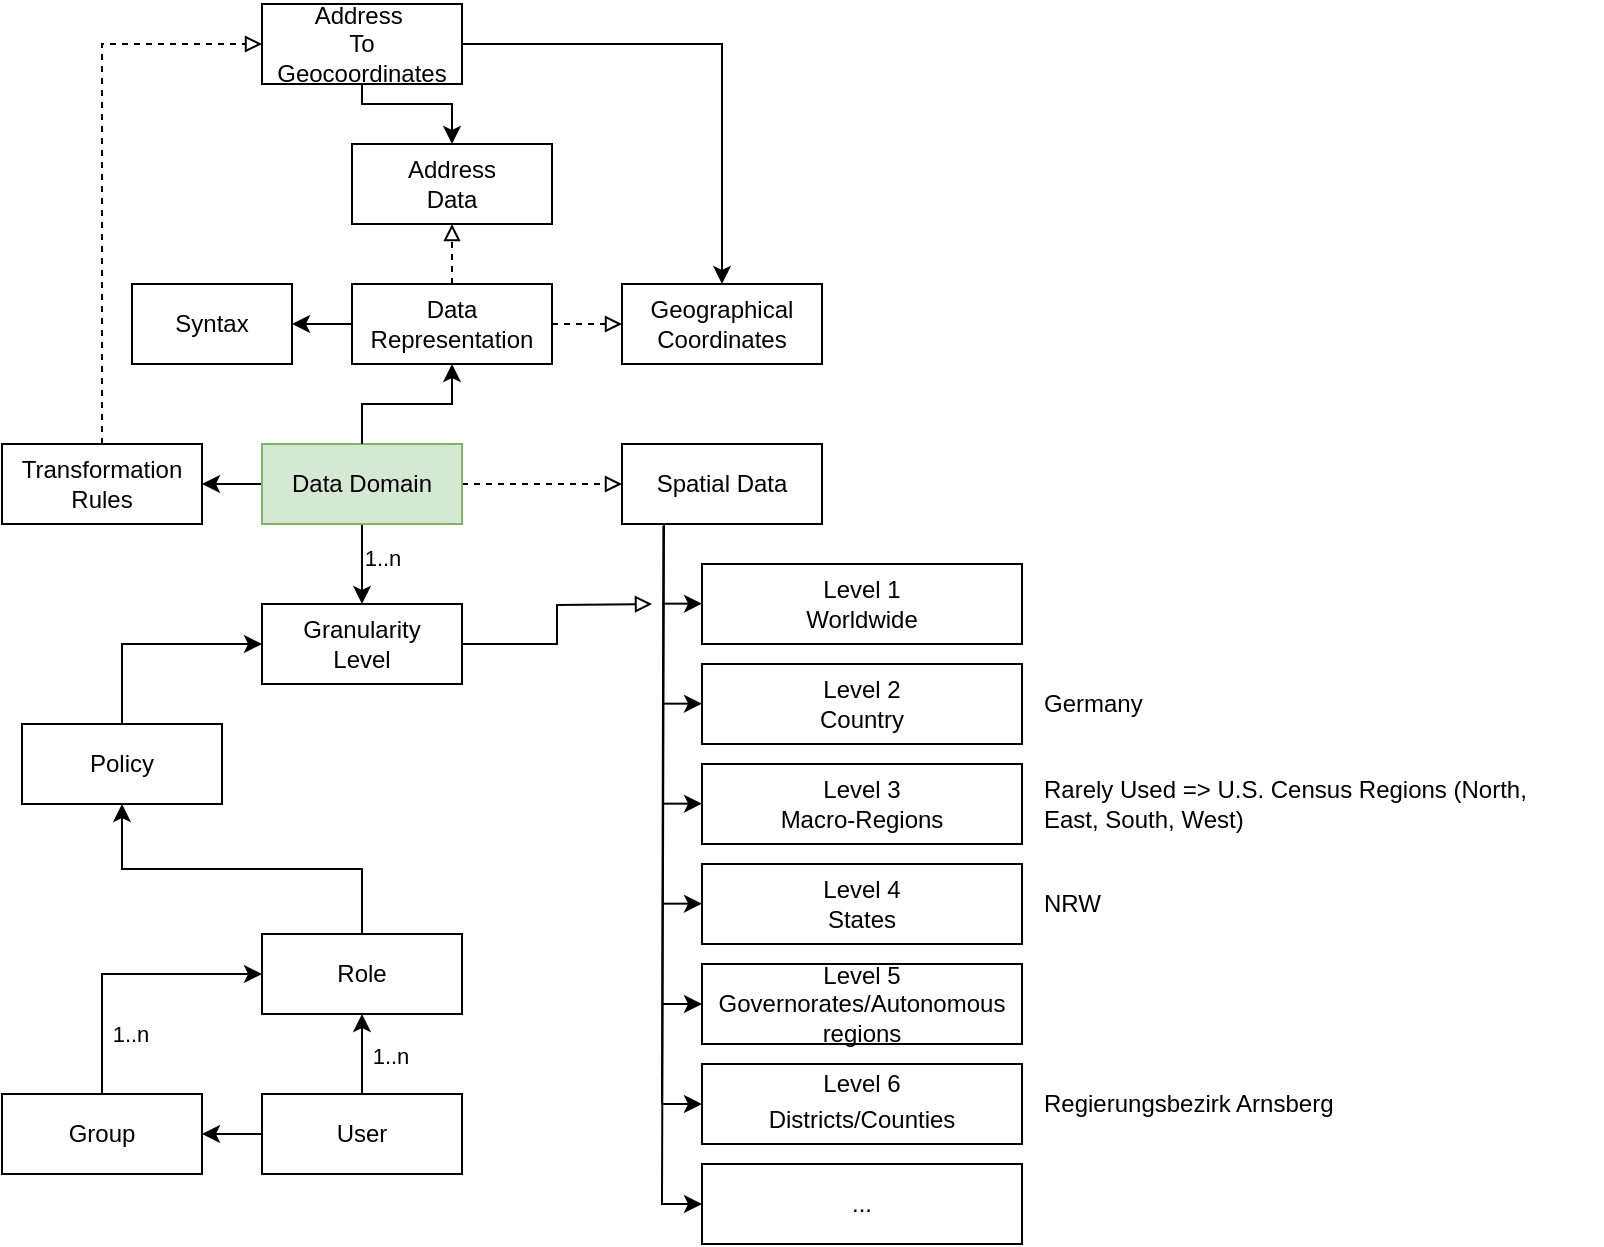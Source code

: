 <mxfile version="28.2.1" pages="2">
  <diagram name="Page-1" id="aw-RRsx1uJZYShowe6nO">
    <mxGraphModel dx="1716" dy="1195" grid="1" gridSize="10" guides="1" tooltips="1" connect="1" arrows="1" fold="1" page="1" pageScale="1" pageWidth="850" pageHeight="1100" math="0" shadow="0">
      <root>
        <mxCell id="0" />
        <mxCell id="1" parent="0" />
        <mxCell id="dCTxIKSOGZd6r2cbZSmC-4" style="edgeStyle=orthogonalEdgeStyle;rounded=0;orthogonalLoop=1;jettySize=auto;html=1;exitX=1;exitY=0.5;exitDx=0;exitDy=0;dashed=1;entryX=0;entryY=0.5;entryDx=0;entryDy=0;endArrow=block;endFill=0;" parent="1" source="dCTxIKSOGZd6r2cbZSmC-2" target="dCTxIKSOGZd6r2cbZSmC-3" edge="1">
          <mxGeometry relative="1" as="geometry">
            <mxPoint x="300" y="280" as="targetPoint" />
          </mxGeometry>
        </mxCell>
        <mxCell id="dCTxIKSOGZd6r2cbZSmC-6" style="edgeStyle=orthogonalEdgeStyle;rounded=0;orthogonalLoop=1;jettySize=auto;html=1;exitX=0.5;exitY=1;exitDx=0;exitDy=0;entryX=0.5;entryY=0;entryDx=0;entryDy=0;" parent="1" source="dCTxIKSOGZd6r2cbZSmC-2" target="dCTxIKSOGZd6r2cbZSmC-5" edge="1">
          <mxGeometry relative="1" as="geometry" />
        </mxCell>
        <mxCell id="dCTxIKSOGZd6r2cbZSmC-7" value="1..n" style="edgeLabel;html=1;align=center;verticalAlign=middle;resizable=0;points=[];" parent="dCTxIKSOGZd6r2cbZSmC-6" vertex="1" connectable="0">
          <mxGeometry x="-0.15" y="-2" relative="1" as="geometry">
            <mxPoint x="12" as="offset" />
          </mxGeometry>
        </mxCell>
        <mxCell id="fj1dRr-fl-aeqGP-18P_-13" style="edgeStyle=orthogonalEdgeStyle;rounded=0;orthogonalLoop=1;jettySize=auto;html=1;exitX=0;exitY=0.5;exitDx=0;exitDy=0;entryX=1;entryY=0.5;entryDx=0;entryDy=0;" parent="1" source="dCTxIKSOGZd6r2cbZSmC-2" target="fj1dRr-fl-aeqGP-18P_-12" edge="1">
          <mxGeometry relative="1" as="geometry" />
        </mxCell>
        <mxCell id="dCTxIKSOGZd6r2cbZSmC-2" value="Data Domain" style="rounded=0;whiteSpace=wrap;html=1;fillColor=#d5e8d4;strokeColor=#82b366;" parent="1" vertex="1">
          <mxGeometry x="155" y="230" width="100" height="40" as="geometry" />
        </mxCell>
        <mxCell id="dCTxIKSOGZd6r2cbZSmC-3" value="Spatial Data" style="rounded=0;whiteSpace=wrap;html=1;" parent="1" vertex="1">
          <mxGeometry x="335" y="230" width="100" height="40" as="geometry" />
        </mxCell>
        <mxCell id="fj1dRr-fl-aeqGP-18P_-17" style="edgeStyle=orthogonalEdgeStyle;rounded=0;orthogonalLoop=1;jettySize=auto;html=1;exitX=1;exitY=0.5;exitDx=0;exitDy=0;endArrow=block;endFill=0;" parent="1" source="dCTxIKSOGZd6r2cbZSmC-5" edge="1">
          <mxGeometry relative="1" as="geometry">
            <mxPoint x="350" y="310" as="targetPoint" />
          </mxGeometry>
        </mxCell>
        <mxCell id="dCTxIKSOGZd6r2cbZSmC-5" value="Granularity&lt;div&gt;Level&lt;/div&gt;" style="rounded=0;whiteSpace=wrap;html=1;" parent="1" vertex="1">
          <mxGeometry x="155" y="310" width="100" height="40" as="geometry" />
        </mxCell>
        <mxCell id="dCTxIKSOGZd6r2cbZSmC-8" value="Level 1&lt;div&gt;Worldwide&lt;/div&gt;" style="rounded=0;whiteSpace=wrap;html=1;" parent="1" vertex="1">
          <mxGeometry x="375" y="290" width="160" height="40" as="geometry" />
        </mxCell>
        <mxCell id="dCTxIKSOGZd6r2cbZSmC-10" value="Level 2&lt;div&gt;Country&lt;/div&gt;" style="rounded=0;whiteSpace=wrap;html=1;" parent="1" vertex="1">
          <mxGeometry x="375" y="340" width="160" height="40" as="geometry" />
        </mxCell>
        <mxCell id="dCTxIKSOGZd6r2cbZSmC-12" value="Level 3&lt;div&gt;Macro-Regions&lt;/div&gt;" style="rounded=0;whiteSpace=wrap;html=1;" parent="1" vertex="1">
          <mxGeometry x="375" y="390" width="160" height="40" as="geometry" />
        </mxCell>
        <mxCell id="dCTxIKSOGZd6r2cbZSmC-13" value="Level 4&lt;div&gt;States&lt;/div&gt;" style="rounded=0;whiteSpace=wrap;html=1;" parent="1" vertex="1">
          <mxGeometry x="375" y="440" width="160" height="40" as="geometry" />
        </mxCell>
        <mxCell id="dCTxIKSOGZd6r2cbZSmC-14" value="Level 5&lt;div&gt;Governorates/Autonomous regions&lt;/div&gt;" style="rounded=0;whiteSpace=wrap;html=1;" parent="1" vertex="1">
          <mxGeometry x="375" y="490" width="160" height="40" as="geometry" />
        </mxCell>
        <mxCell id="dCTxIKSOGZd6r2cbZSmC-15" value="" style="shape=image;verticalLabelPosition=bottom;labelBackgroundColor=default;verticalAlign=top;aspect=fixed;imageAspect=0;image=https://wiki.openstreetmap.org/w/images/thumb/a/ae/Administrative_Gliederung_Deutschlands_admin_level.png/521px-Administrative_Gliederung_Deutschlands_admin_level.png;" parent="1" vertex="1">
          <mxGeometry x="544" y="208.4" width="281" height="131.6" as="geometry" />
        </mxCell>
        <mxCell id="dCTxIKSOGZd6r2cbZSmC-16" value="Level 6&lt;div&gt;&lt;table&gt;&lt;tbody&gt;&lt;tr&gt;&lt;td&gt;Districts/Counties&lt;/td&gt;&lt;/tr&gt;&lt;/tbody&gt;&lt;/table&gt;&lt;/div&gt;" style="rounded=0;whiteSpace=wrap;html=1;" parent="1" vertex="1">
          <mxGeometry x="375" y="540" width="160" height="40" as="geometry" />
        </mxCell>
        <mxCell id="dCTxIKSOGZd6r2cbZSmC-18" value="Germany" style="text;html=1;align=left;verticalAlign=middle;whiteSpace=wrap;rounded=0;" parent="1" vertex="1">
          <mxGeometry x="544" y="345" width="91" height="30" as="geometry" />
        </mxCell>
        <mxCell id="dCTxIKSOGZd6r2cbZSmC-19" value="Rarely Used =&amp;gt;&amp;nbsp;U.S. Census Regions (North, East, South, West)" style="text;html=1;align=left;verticalAlign=middle;whiteSpace=wrap;rounded=0;" parent="1" vertex="1">
          <mxGeometry x="544" y="395" width="251" height="30" as="geometry" />
        </mxCell>
        <mxCell id="dCTxIKSOGZd6r2cbZSmC-20" value="NRW" style="text;html=1;align=left;verticalAlign=middle;whiteSpace=wrap;rounded=0;" parent="1" vertex="1">
          <mxGeometry x="544" y="445" width="91" height="30" as="geometry" />
        </mxCell>
        <mxCell id="dCTxIKSOGZd6r2cbZSmC-21" value="Regierungsbezirk Arnsberg" style="text;whiteSpace=wrap;align=left;verticalAlign=middle;" parent="1" vertex="1">
          <mxGeometry x="544" y="540" width="161" height="40" as="geometry" />
        </mxCell>
        <mxCell id="0uKYncW7fdlhks2O5UK1-3" value="" style="endArrow=classic;html=1;rounded=0;entryX=0;entryY=0.5;entryDx=0;entryDy=0;exitX=0.207;exitY=1.021;exitDx=0;exitDy=0;exitPerimeter=0;" parent="1" source="dCTxIKSOGZd6r2cbZSmC-3" target="dCTxIKSOGZd6r2cbZSmC-16" edge="1">
          <mxGeometry width="50" height="50" relative="1" as="geometry">
            <mxPoint x="355" y="540" as="sourcePoint" />
            <mxPoint x="455" y="540" as="targetPoint" />
            <Array as="points">
              <mxPoint x="355" y="560" />
            </Array>
          </mxGeometry>
        </mxCell>
        <mxCell id="0uKYncW7fdlhks2O5UK1-4" value="" style="endArrow=classic;html=1;rounded=0;entryX=0;entryY=0.5;entryDx=0;entryDy=0;" parent="1" target="dCTxIKSOGZd6r2cbZSmC-14" edge="1">
          <mxGeometry width="50" height="50" relative="1" as="geometry">
            <mxPoint x="355" y="510" as="sourcePoint" />
            <mxPoint x="515" y="430" as="targetPoint" />
          </mxGeometry>
        </mxCell>
        <mxCell id="0uKYncW7fdlhks2O5UK1-6" value="" style="endArrow=classic;html=1;rounded=0;entryX=0;entryY=0.5;entryDx=0;entryDy=0;" parent="1" edge="1">
          <mxGeometry width="50" height="50" relative="1" as="geometry">
            <mxPoint x="355" y="459.83" as="sourcePoint" />
            <mxPoint x="375" y="459.83" as="targetPoint" />
          </mxGeometry>
        </mxCell>
        <mxCell id="0uKYncW7fdlhks2O5UK1-7" value="" style="endArrow=classic;html=1;rounded=0;entryX=0;entryY=0.5;entryDx=0;entryDy=0;" parent="1" edge="1">
          <mxGeometry width="50" height="50" relative="1" as="geometry">
            <mxPoint x="355" y="409.83" as="sourcePoint" />
            <mxPoint x="375" y="409.83" as="targetPoint" />
          </mxGeometry>
        </mxCell>
        <mxCell id="0uKYncW7fdlhks2O5UK1-8" value="" style="endArrow=classic;html=1;rounded=0;entryX=0;entryY=0.5;entryDx=0;entryDy=0;" parent="1" edge="1">
          <mxGeometry width="50" height="50" relative="1" as="geometry">
            <mxPoint x="355" y="359.83" as="sourcePoint" />
            <mxPoint x="375" y="359.83" as="targetPoint" />
          </mxGeometry>
        </mxCell>
        <mxCell id="0uKYncW7fdlhks2O5UK1-9" value="" style="endArrow=classic;html=1;rounded=0;entryX=0;entryY=0.5;entryDx=0;entryDy=0;" parent="1" edge="1">
          <mxGeometry width="50" height="50" relative="1" as="geometry">
            <mxPoint x="355" y="309.83" as="sourcePoint" />
            <mxPoint x="375" y="309.83" as="targetPoint" />
          </mxGeometry>
        </mxCell>
        <mxCell id="dz2xsUTwjxw4XYbyV1xn-17" style="edgeStyle=orthogonalEdgeStyle;rounded=0;orthogonalLoop=1;jettySize=auto;html=1;exitX=0.5;exitY=0;exitDx=0;exitDy=0;entryX=0.5;entryY=1;entryDx=0;entryDy=0;" parent="1" source="dz2xsUTwjxw4XYbyV1xn-1" target="dz2xsUTwjxw4XYbyV1xn-15" edge="1">
          <mxGeometry relative="1" as="geometry" />
        </mxCell>
        <mxCell id="dz2xsUTwjxw4XYbyV1xn-1" value="Role" style="rounded=0;whiteSpace=wrap;html=1;" parent="1" vertex="1">
          <mxGeometry x="155" y="475" width="100" height="40" as="geometry" />
        </mxCell>
        <mxCell id="dz2xsUTwjxw4XYbyV1xn-11" style="edgeStyle=orthogonalEdgeStyle;rounded=0;orthogonalLoop=1;jettySize=auto;html=1;exitX=0.5;exitY=0;exitDx=0;exitDy=0;entryX=0.5;entryY=1;entryDx=0;entryDy=0;" parent="1" source="dz2xsUTwjxw4XYbyV1xn-2" target="dz2xsUTwjxw4XYbyV1xn-1" edge="1">
          <mxGeometry relative="1" as="geometry" />
        </mxCell>
        <mxCell id="dz2xsUTwjxw4XYbyV1xn-12" value="1..n" style="edgeLabel;html=1;align=center;verticalAlign=middle;resizable=0;points=[];" parent="dz2xsUTwjxw4XYbyV1xn-11" vertex="1" connectable="0">
          <mxGeometry x="0.1" y="-2" relative="1" as="geometry">
            <mxPoint x="12" y="3" as="offset" />
          </mxGeometry>
        </mxCell>
        <mxCell id="dz2xsUTwjxw4XYbyV1xn-14" style="edgeStyle=orthogonalEdgeStyle;rounded=0;orthogonalLoop=1;jettySize=auto;html=1;exitX=0;exitY=0.5;exitDx=0;exitDy=0;entryX=1;entryY=0.5;entryDx=0;entryDy=0;" parent="1" source="dz2xsUTwjxw4XYbyV1xn-2" target="dz2xsUTwjxw4XYbyV1xn-3" edge="1">
          <mxGeometry relative="1" as="geometry" />
        </mxCell>
        <mxCell id="dz2xsUTwjxw4XYbyV1xn-2" value="User" style="rounded=0;whiteSpace=wrap;html=1;" parent="1" vertex="1">
          <mxGeometry x="155" y="555" width="100" height="40" as="geometry" />
        </mxCell>
        <mxCell id="dz2xsUTwjxw4XYbyV1xn-10" style="edgeStyle=orthogonalEdgeStyle;rounded=0;orthogonalLoop=1;jettySize=auto;html=1;exitX=0.5;exitY=0;exitDx=0;exitDy=0;entryX=0;entryY=0.5;entryDx=0;entryDy=0;" parent="1" source="dz2xsUTwjxw4XYbyV1xn-3" target="dz2xsUTwjxw4XYbyV1xn-1" edge="1">
          <mxGeometry relative="1" as="geometry" />
        </mxCell>
        <mxCell id="dz2xsUTwjxw4XYbyV1xn-13" value="1..n" style="edgeLabel;html=1;align=center;verticalAlign=middle;resizable=0;points=[];" parent="dz2xsUTwjxw4XYbyV1xn-10" vertex="1" connectable="0">
          <mxGeometry x="-0.571" relative="1" as="geometry">
            <mxPoint x="14" as="offset" />
          </mxGeometry>
        </mxCell>
        <mxCell id="dz2xsUTwjxw4XYbyV1xn-3" value="Group" style="rounded=0;whiteSpace=wrap;html=1;" parent="1" vertex="1">
          <mxGeometry x="25" y="555" width="100" height="40" as="geometry" />
        </mxCell>
        <mxCell id="dz2xsUTwjxw4XYbyV1xn-16" style="edgeStyle=orthogonalEdgeStyle;rounded=0;orthogonalLoop=1;jettySize=auto;html=1;exitX=0.5;exitY=0;exitDx=0;exitDy=0;entryX=0;entryY=0.5;entryDx=0;entryDy=0;" parent="1" source="dz2xsUTwjxw4XYbyV1xn-15" target="dCTxIKSOGZd6r2cbZSmC-5" edge="1">
          <mxGeometry relative="1" as="geometry" />
        </mxCell>
        <mxCell id="dz2xsUTwjxw4XYbyV1xn-15" value="Policy" style="rounded=0;whiteSpace=wrap;html=1;" parent="1" vertex="1">
          <mxGeometry x="35" y="370" width="100" height="40" as="geometry" />
        </mxCell>
        <mxCell id="dz2xsUTwjxw4XYbyV1xn-18" value="" style="endArrow=classic;html=1;rounded=0;exitX=0.207;exitY=1.021;exitDx=0;exitDy=0;exitPerimeter=0;entryX=0;entryY=0.5;entryDx=0;entryDy=0;" parent="1" target="dz2xsUTwjxw4XYbyV1xn-19" edge="1">
          <mxGeometry width="50" height="50" relative="1" as="geometry">
            <mxPoint x="356" y="270" as="sourcePoint" />
            <mxPoint x="365" y="620" as="targetPoint" />
            <Array as="points">
              <mxPoint x="355" y="610" />
            </Array>
          </mxGeometry>
        </mxCell>
        <mxCell id="dz2xsUTwjxw4XYbyV1xn-19" value="...&lt;div&gt;&lt;/div&gt;" style="rounded=0;whiteSpace=wrap;html=1;" parent="1" vertex="1">
          <mxGeometry x="375" y="590" width="160" height="40" as="geometry" />
        </mxCell>
        <mxCell id="fj1dRr-fl-aeqGP-18P_-5" style="edgeStyle=orthogonalEdgeStyle;rounded=0;orthogonalLoop=1;jettySize=auto;html=1;exitX=0.5;exitY=1;exitDx=0;exitDy=0;entryX=0.5;entryY=0;entryDx=0;entryDy=0;endArrow=none;endFill=0;startArrow=classic;startFill=1;" parent="1" source="fj1dRr-fl-aeqGP-18P_-4" target="dCTxIKSOGZd6r2cbZSmC-2" edge="1">
          <mxGeometry relative="1" as="geometry" />
        </mxCell>
        <mxCell id="fj1dRr-fl-aeqGP-18P_-11" style="edgeStyle=orthogonalEdgeStyle;rounded=0;orthogonalLoop=1;jettySize=auto;html=1;exitX=0.5;exitY=0;exitDx=0;exitDy=0;entryX=0.5;entryY=1;entryDx=0;entryDy=0;dashed=1;endArrow=block;endFill=0;" parent="1" source="fj1dRr-fl-aeqGP-18P_-4" target="fj1dRr-fl-aeqGP-18P_-10" edge="1">
          <mxGeometry relative="1" as="geometry" />
        </mxCell>
        <mxCell id="brSqTAmjt_6wkkyZsdb8-3" style="edgeStyle=orthogonalEdgeStyle;rounded=0;orthogonalLoop=1;jettySize=auto;html=1;exitX=0;exitY=0.5;exitDx=0;exitDy=0;entryX=1;entryY=0.5;entryDx=0;entryDy=0;" edge="1" parent="1" source="fj1dRr-fl-aeqGP-18P_-4" target="brSqTAmjt_6wkkyZsdb8-1">
          <mxGeometry relative="1" as="geometry" />
        </mxCell>
        <mxCell id="fj1dRr-fl-aeqGP-18P_-4" value="Data Representation" style="rounded=0;whiteSpace=wrap;html=1;" parent="1" vertex="1">
          <mxGeometry x="200" y="150" width="100" height="40" as="geometry" />
        </mxCell>
        <mxCell id="fj1dRr-fl-aeqGP-18P_-6" value="Geographical Coordinates" style="rounded=0;whiteSpace=wrap;html=1;" parent="1" vertex="1">
          <mxGeometry x="335" y="150" width="100" height="40" as="geometry" />
        </mxCell>
        <mxCell id="fj1dRr-fl-aeqGP-18P_-8" style="edgeStyle=orthogonalEdgeStyle;rounded=0;orthogonalLoop=1;jettySize=auto;html=1;dashed=1;entryX=0;entryY=0.5;entryDx=0;entryDy=0;endArrow=block;endFill=0;exitX=1;exitY=0.5;exitDx=0;exitDy=0;" parent="1" source="fj1dRr-fl-aeqGP-18P_-4" target="fj1dRr-fl-aeqGP-18P_-6" edge="1">
          <mxGeometry relative="1" as="geometry">
            <mxPoint x="260" y="200" as="sourcePoint" />
            <mxPoint x="320" y="169.68" as="targetPoint" />
            <Array as="points" />
          </mxGeometry>
        </mxCell>
        <mxCell id="fj1dRr-fl-aeqGP-18P_-10" value="&lt;div&gt;Address&lt;/div&gt;&lt;div&gt;Data&lt;/div&gt;" style="rounded=0;whiteSpace=wrap;html=1;" parent="1" vertex="1">
          <mxGeometry x="200" y="80" width="100" height="40" as="geometry" />
        </mxCell>
        <mxCell id="fj1dRr-fl-aeqGP-18P_-20" style="edgeStyle=orthogonalEdgeStyle;rounded=0;orthogonalLoop=1;jettySize=auto;html=1;exitX=0.5;exitY=0;exitDx=0;exitDy=0;entryX=0;entryY=0.5;entryDx=0;entryDy=0;dashed=1;endArrow=block;endFill=0;" parent="1" source="fj1dRr-fl-aeqGP-18P_-12" target="fj1dRr-fl-aeqGP-18P_-14" edge="1">
          <mxGeometry relative="1" as="geometry" />
        </mxCell>
        <mxCell id="fj1dRr-fl-aeqGP-18P_-12" value="Transformation&lt;div&gt;Rules&lt;/div&gt;" style="rounded=0;whiteSpace=wrap;html=1;" parent="1" vertex="1">
          <mxGeometry x="25" y="230" width="100" height="40" as="geometry" />
        </mxCell>
        <mxCell id="fj1dRr-fl-aeqGP-18P_-18" style="edgeStyle=orthogonalEdgeStyle;rounded=0;orthogonalLoop=1;jettySize=auto;html=1;exitX=0.5;exitY=1;exitDx=0;exitDy=0;entryX=0.5;entryY=0;entryDx=0;entryDy=0;" parent="1" source="fj1dRr-fl-aeqGP-18P_-14" target="fj1dRr-fl-aeqGP-18P_-10" edge="1">
          <mxGeometry relative="1" as="geometry">
            <Array as="points">
              <mxPoint x="205" y="60" />
              <mxPoint x="250" y="60" />
            </Array>
          </mxGeometry>
        </mxCell>
        <mxCell id="fj1dRr-fl-aeqGP-18P_-19" style="edgeStyle=orthogonalEdgeStyle;rounded=0;orthogonalLoop=1;jettySize=auto;html=1;exitX=1;exitY=0.5;exitDx=0;exitDy=0;entryX=0.5;entryY=0;entryDx=0;entryDy=0;" parent="1" source="fj1dRr-fl-aeqGP-18P_-14" target="fj1dRr-fl-aeqGP-18P_-6" edge="1">
          <mxGeometry relative="1" as="geometry">
            <mxPoint x="400" y="140" as="targetPoint" />
          </mxGeometry>
        </mxCell>
        <mxCell id="fj1dRr-fl-aeqGP-18P_-14" value="&lt;div&gt;Address&amp;nbsp;&lt;/div&gt;&lt;div&gt;To&lt;/div&gt;&lt;div&gt;Geocoordinates&lt;/div&gt;" style="rounded=0;whiteSpace=wrap;html=1;" parent="1" vertex="1">
          <mxGeometry x="155" y="10" width="100" height="40" as="geometry" />
        </mxCell>
        <mxCell id="brSqTAmjt_6wkkyZsdb8-1" value="Syntax" style="rounded=0;whiteSpace=wrap;html=1;" vertex="1" parent="1">
          <mxGeometry x="90" y="150" width="80" height="40" as="geometry" />
        </mxCell>
      </root>
    </mxGraphModel>
  </diagram>
  <diagram id="LVzISf5BS2-73PORcBVB" name="Page-2">
    <mxGraphModel dx="1716" dy="1195" grid="1" gridSize="10" guides="1" tooltips="1" connect="1" arrows="1" fold="1" page="1" pageScale="1" pageWidth="850" pageHeight="1100" math="0" shadow="0">
      <root>
        <mxCell id="0" />
        <mxCell id="1" parent="0" />
        <mxCell id="u2gL7oihKYRrOfIHnJjs-1" style="rounded=0;orthogonalLoop=1;jettySize=auto;html=1;exitX=0;exitY=1;exitDx=0;exitDy=0;entryX=0.5;entryY=1;entryDx=0;entryDy=0;endArrow=none;endFill=0;" edge="1" parent="1" source="u2gL7oihKYRrOfIHnJjs-4" target="u2gL7oihKYRrOfIHnJjs-5">
          <mxGeometry relative="1" as="geometry" />
        </mxCell>
        <mxCell id="u2gL7oihKYRrOfIHnJjs-2" style="edgeStyle=orthogonalEdgeStyle;rounded=0;orthogonalLoop=1;jettySize=auto;html=1;exitX=1;exitY=0.75;exitDx=0;exitDy=0;entryX=0;entryY=0.75;entryDx=0;entryDy=0;endArrow=open;endFill=0;dashed=1;" edge="1" parent="1" source="u2gL7oihKYRrOfIHnJjs-4" target="u2gL7oihKYRrOfIHnJjs-16">
          <mxGeometry relative="1" as="geometry" />
        </mxCell>
        <mxCell id="u2gL7oihKYRrOfIHnJjs-3" value="Response" style="edgeLabel;html=1;align=center;verticalAlign=middle;resizable=0;points=[];" vertex="1" connectable="0" parent="u2gL7oihKYRrOfIHnJjs-2">
          <mxGeometry x="-0.015" y="-1" relative="1" as="geometry">
            <mxPoint x="-2" y="10" as="offset" />
          </mxGeometry>
        </mxCell>
        <mxCell id="u2gL7oihKYRrOfIHnJjs-4" value="Plugin" style="rounded=0;whiteSpace=wrap;html=1;" vertex="1" parent="1">
          <mxGeometry x="150" y="165" width="120" height="60" as="geometry" />
        </mxCell>
        <mxCell id="u2gL7oihKYRrOfIHnJjs-5" value="Policies" style="ellipse;whiteSpace=wrap;html=1;" vertex="1" parent="1">
          <mxGeometry x="80" y="255" width="70" height="40" as="geometry" />
        </mxCell>
        <mxCell id="u2gL7oihKYRrOfIHnJjs-6" style="rounded=0;orthogonalLoop=1;jettySize=auto;html=1;exitX=0.5;exitY=1;exitDx=0;exitDy=0;entryX=0.5;entryY=0;entryDx=0;entryDy=0;endArrow=none;endFill=0;" edge="1" parent="1" source="u2gL7oihKYRrOfIHnJjs-7" target="u2gL7oihKYRrOfIHnJjs-4">
          <mxGeometry relative="1" as="geometry">
            <Array as="points" />
          </mxGeometry>
        </mxCell>
        <mxCell id="u2gL7oihKYRrOfIHnJjs-7" value="Deliverable&lt;br&gt;Data Representation" style="ellipse;whiteSpace=wrap;html=1;" vertex="1" parent="1">
          <mxGeometry x="150" y="80" width="120" height="55" as="geometry" />
        </mxCell>
        <mxCell id="u2gL7oihKYRrOfIHnJjs-8" style="edgeStyle=orthogonalEdgeStyle;rounded=0;orthogonalLoop=1;jettySize=auto;html=1;exitX=1;exitY=0.75;exitDx=0;exitDy=0;entryX=0;entryY=0.75;entryDx=0;entryDy=0;dashed=1;endArrow=open;endFill=0;" edge="1" parent="1" source="u2gL7oihKYRrOfIHnJjs-16" target="u2gL7oihKYRrOfIHnJjs-19">
          <mxGeometry relative="1" as="geometry" />
        </mxCell>
        <mxCell id="u2gL7oihKYRrOfIHnJjs-9" value="Response" style="edgeLabel;html=1;align=center;verticalAlign=middle;resizable=0;points=[];" vertex="1" connectable="0" parent="u2gL7oihKYRrOfIHnJjs-8">
          <mxGeometry x="0.063" y="2" relative="1" as="geometry">
            <mxPoint x="-2" y="12" as="offset" />
          </mxGeometry>
        </mxCell>
        <mxCell id="u2gL7oihKYRrOfIHnJjs-10" style="edgeStyle=orthogonalEdgeStyle;rounded=0;orthogonalLoop=1;jettySize=auto;html=1;exitX=0;exitY=0.25;exitDx=0;exitDy=0;entryX=1;entryY=0.25;entryDx=0;entryDy=0;endArrow=open;endFill=0;dashed=1;" edge="1" parent="1" source="u2gL7oihKYRrOfIHnJjs-16" target="u2gL7oihKYRrOfIHnJjs-4">
          <mxGeometry relative="1" as="geometry" />
        </mxCell>
        <mxCell id="u2gL7oihKYRrOfIHnJjs-11" value="Request" style="edgeLabel;html=1;align=center;verticalAlign=middle;resizable=0;points=[];" vertex="1" connectable="0" parent="u2gL7oihKYRrOfIHnJjs-10">
          <mxGeometry x="-0.003" y="-1" relative="1" as="geometry">
            <mxPoint x="-3" y="-8" as="offset" />
          </mxGeometry>
        </mxCell>
        <mxCell id="u2gL7oihKYRrOfIHnJjs-12" style="edgeStyle=orthogonalEdgeStyle;rounded=0;orthogonalLoop=1;jettySize=auto;html=1;exitX=0.25;exitY=1;exitDx=0;exitDy=0;entryX=0.25;entryY=0;entryDx=0;entryDy=0;dashed=1;endArrow=open;endFill=0;" edge="1" parent="1" source="u2gL7oihKYRrOfIHnJjs-16" target="u2gL7oihKYRrOfIHnJjs-24">
          <mxGeometry relative="1" as="geometry" />
        </mxCell>
        <mxCell id="u2gL7oihKYRrOfIHnJjs-13" value="Transform&amp;nbsp;&lt;div&gt;Requested&amp;nbsp;&lt;div&gt;Data&lt;/div&gt;&lt;/div&gt;" style="edgeLabel;html=1;align=center;verticalAlign=middle;resizable=0;points=[];" vertex="1" connectable="0" parent="u2gL7oihKYRrOfIHnJjs-12">
          <mxGeometry x="-0.212" y="1" relative="1" as="geometry">
            <mxPoint x="-31" y="3" as="offset" />
          </mxGeometry>
        </mxCell>
        <mxCell id="u2gL7oihKYRrOfIHnJjs-14" style="edgeStyle=orthogonalEdgeStyle;rounded=0;orthogonalLoop=1;jettySize=auto;html=1;exitX=0.25;exitY=0;exitDx=0;exitDy=0;entryX=0.25;entryY=1;entryDx=0;entryDy=0;dashed=1;endArrow=open;endFill=0;" edge="1" parent="1" source="u2gL7oihKYRrOfIHnJjs-16" target="u2gL7oihKYRrOfIHnJjs-28">
          <mxGeometry relative="1" as="geometry" />
        </mxCell>
        <mxCell id="u2gL7oihKYRrOfIHnJjs-15" value="Can&amp;nbsp;&lt;div&gt;&lt;span style=&quot;background-color: light-dark(#ffffff, var(--ge-dark-color, #121212)); color: light-dark(rgb(0, 0, 0), rgb(255, 255, 255));&quot;&gt;Role&amp;nbsp;&lt;/span&gt;&lt;div&gt;Access?&lt;/div&gt;&lt;/div&gt;" style="edgeLabel;html=1;align=center;verticalAlign=middle;resizable=0;points=[];" vertex="1" connectable="0" parent="u2gL7oihKYRrOfIHnJjs-14">
          <mxGeometry x="0.117" y="-1" relative="1" as="geometry">
            <mxPoint x="-26" y="7" as="offset" />
          </mxGeometry>
        </mxCell>
        <mxCell id="u2gL7oihKYRrOfIHnJjs-16" value="Connector" style="rounded=0;whiteSpace=wrap;html=1;" vertex="1" parent="1">
          <mxGeometry x="395" y="165" width="120" height="60" as="geometry" />
        </mxCell>
        <mxCell id="u2gL7oihKYRrOfIHnJjs-17" style="edgeStyle=orthogonalEdgeStyle;rounded=0;orthogonalLoop=1;jettySize=auto;html=1;exitX=0;exitY=0.25;exitDx=0;exitDy=0;entryX=1;entryY=0.25;entryDx=0;entryDy=0;dashed=1;endArrow=open;endFill=0;" edge="1" parent="1" source="u2gL7oihKYRrOfIHnJjs-19" target="u2gL7oihKYRrOfIHnJjs-16">
          <mxGeometry relative="1" as="geometry" />
        </mxCell>
        <mxCell id="u2gL7oihKYRrOfIHnJjs-18" value="Request" style="edgeLabel;html=1;align=center;verticalAlign=middle;resizable=0;points=[];" vertex="1" connectable="0" parent="u2gL7oihKYRrOfIHnJjs-17">
          <mxGeometry x="0.232" y="1" relative="1" as="geometry">
            <mxPoint x="17" y="-9" as="offset" />
          </mxGeometry>
        </mxCell>
        <mxCell id="u2gL7oihKYRrOfIHnJjs-19" value="User&lt;div&gt;Device&lt;/div&gt;" style="rounded=0;whiteSpace=wrap;html=1;" vertex="1" parent="1">
          <mxGeometry x="660" y="165" width="120" height="60" as="geometry" />
        </mxCell>
        <mxCell id="u2gL7oihKYRrOfIHnJjs-20" style="rounded=0;orthogonalLoop=1;jettySize=auto;html=1;exitX=1;exitY=0.5;exitDx=0;exitDy=0;entryX=0;entryY=0.5;entryDx=0;entryDy=0;endArrow=none;endFill=0;" edge="1" parent="1" source="u2gL7oihKYRrOfIHnJjs-21" target="u2gL7oihKYRrOfIHnJjs-4">
          <mxGeometry relative="1" as="geometry" />
        </mxCell>
        <mxCell id="u2gL7oihKYRrOfIHnJjs-21" value="Data Domain" style="ellipse;whiteSpace=wrap;html=1;" vertex="1" parent="1">
          <mxGeometry x="60" y="175" width="70" height="40" as="geometry" />
        </mxCell>
        <mxCell id="u2gL7oihKYRrOfIHnJjs-22" style="edgeStyle=orthogonalEdgeStyle;rounded=0;orthogonalLoop=1;jettySize=auto;html=1;exitX=0.75;exitY=0;exitDx=0;exitDy=0;entryX=0.75;entryY=1;entryDx=0;entryDy=0;endArrow=open;endFill=0;dashed=1;" edge="1" parent="1" source="u2gL7oihKYRrOfIHnJjs-24" target="u2gL7oihKYRrOfIHnJjs-16">
          <mxGeometry relative="1" as="geometry" />
        </mxCell>
        <mxCell id="u2gL7oihKYRrOfIHnJjs-23" value="Transformed&amp;nbsp;&lt;div&gt;Data&lt;/div&gt;" style="edgeLabel;html=1;align=center;verticalAlign=middle;resizable=0;points=[];" vertex="1" connectable="0" parent="u2gL7oihKYRrOfIHnJjs-22">
          <mxGeometry x="0.147" relative="1" as="geometry">
            <mxPoint x="35" as="offset" />
          </mxGeometry>
        </mxCell>
        <mxCell id="u2gL7oihKYRrOfIHnJjs-24" value="Data&amp;nbsp;&lt;div&gt;Transformation&lt;/div&gt;&lt;div&gt;Pipeline&lt;/div&gt;" style="rounded=0;whiteSpace=wrap;html=1;" vertex="1" parent="1">
          <mxGeometry x="395" y="295" width="120" height="60" as="geometry" />
        </mxCell>
        <mxCell id="u2gL7oihKYRrOfIHnJjs-25" value="&lt;div style=&quot;text-align: left;&quot;&gt;&lt;span style=&quot;font-size: 8px; background-color: transparent; color: light-dark(rgb(0, 0, 0), rgb(255, 255, 255));&quot;&gt;Requested Representation&lt;/span&gt;&lt;/div&gt;&lt;div&gt;&lt;font style=&quot;font-size: 8px;&quot;&gt;Requested Granularity&lt;/font&gt;&lt;/div&gt;&lt;div&gt;&lt;font style=&quot;font-size: 8px;&quot;&gt;User Role&lt;/font&gt;&lt;/div&gt;" style="rounded=0;whiteSpace=wrap;html=1;" vertex="1" parent="1">
          <mxGeometry x="540" y="90" width="110" height="50" as="geometry" />
        </mxCell>
        <mxCell id="u2gL7oihKYRrOfIHnJjs-26" style="edgeStyle=orthogonalEdgeStyle;rounded=0;orthogonalLoop=1;jettySize=auto;html=1;exitX=0.75;exitY=1;exitDx=0;exitDy=0;entryX=0.75;entryY=0;entryDx=0;entryDy=0;dashed=1;endArrow=open;endFill=0;" edge="1" parent="1" source="u2gL7oihKYRrOfIHnJjs-28" target="u2gL7oihKYRrOfIHnJjs-16">
          <mxGeometry relative="1" as="geometry" />
        </mxCell>
        <mxCell id="u2gL7oihKYRrOfIHnJjs-27" value="Yes&amp;nbsp;&lt;div&gt;or&amp;nbsp;&lt;div&gt;No?&lt;/div&gt;&lt;/div&gt;" style="edgeLabel;html=1;align=center;verticalAlign=middle;resizable=0;points=[];" vertex="1" connectable="0" parent="u2gL7oihKYRrOfIHnJjs-26">
          <mxGeometry x="-0.081" y="-1" relative="1" as="geometry">
            <mxPoint x="16" as="offset" />
          </mxGeometry>
        </mxCell>
        <mxCell id="u2gL7oihKYRrOfIHnJjs-28" value="Permission&amp;nbsp;&lt;div&gt;Service&lt;/div&gt;" style="rounded=0;whiteSpace=wrap;html=1;" vertex="1" parent="1">
          <mxGeometry x="395" y="40" width="120" height="60" as="geometry" />
        </mxCell>
        <mxCell id="u2gL7oihKYRrOfIHnJjs-29" value="1" style="ellipse;whiteSpace=wrap;html=1;aspect=fixed;fillColor=#d5e8d4;strokeColor=#82b366;" vertex="1" parent="1">
          <mxGeometry x="574" y="180" width="30" height="30" as="geometry" />
        </mxCell>
        <mxCell id="u2gL7oihKYRrOfIHnJjs-30" value="3" style="ellipse;whiteSpace=wrap;html=1;aspect=fixed;fillColor=#d5e8d4;strokeColor=#82b366;" vertex="1" parent="1">
          <mxGeometry x="315" y="180" width="30" height="30" as="geometry" />
        </mxCell>
        <mxCell id="u2gL7oihKYRrOfIHnJjs-31" value="2" style="ellipse;whiteSpace=wrap;html=1;aspect=fixed;fillColor=#d5e8d4;strokeColor=#82b366;" vertex="1" parent="1">
          <mxGeometry x="440" y="120" width="30" height="30" as="geometry" />
        </mxCell>
        <mxCell id="u2gL7oihKYRrOfIHnJjs-32" value="4" style="ellipse;whiteSpace=wrap;html=1;aspect=fixed;fillColor=#d5e8d4;strokeColor=#82b366;" vertex="1" parent="1">
          <mxGeometry x="440" y="240" width="30" height="30" as="geometry" />
        </mxCell>
      </root>
    </mxGraphModel>
  </diagram>
</mxfile>
